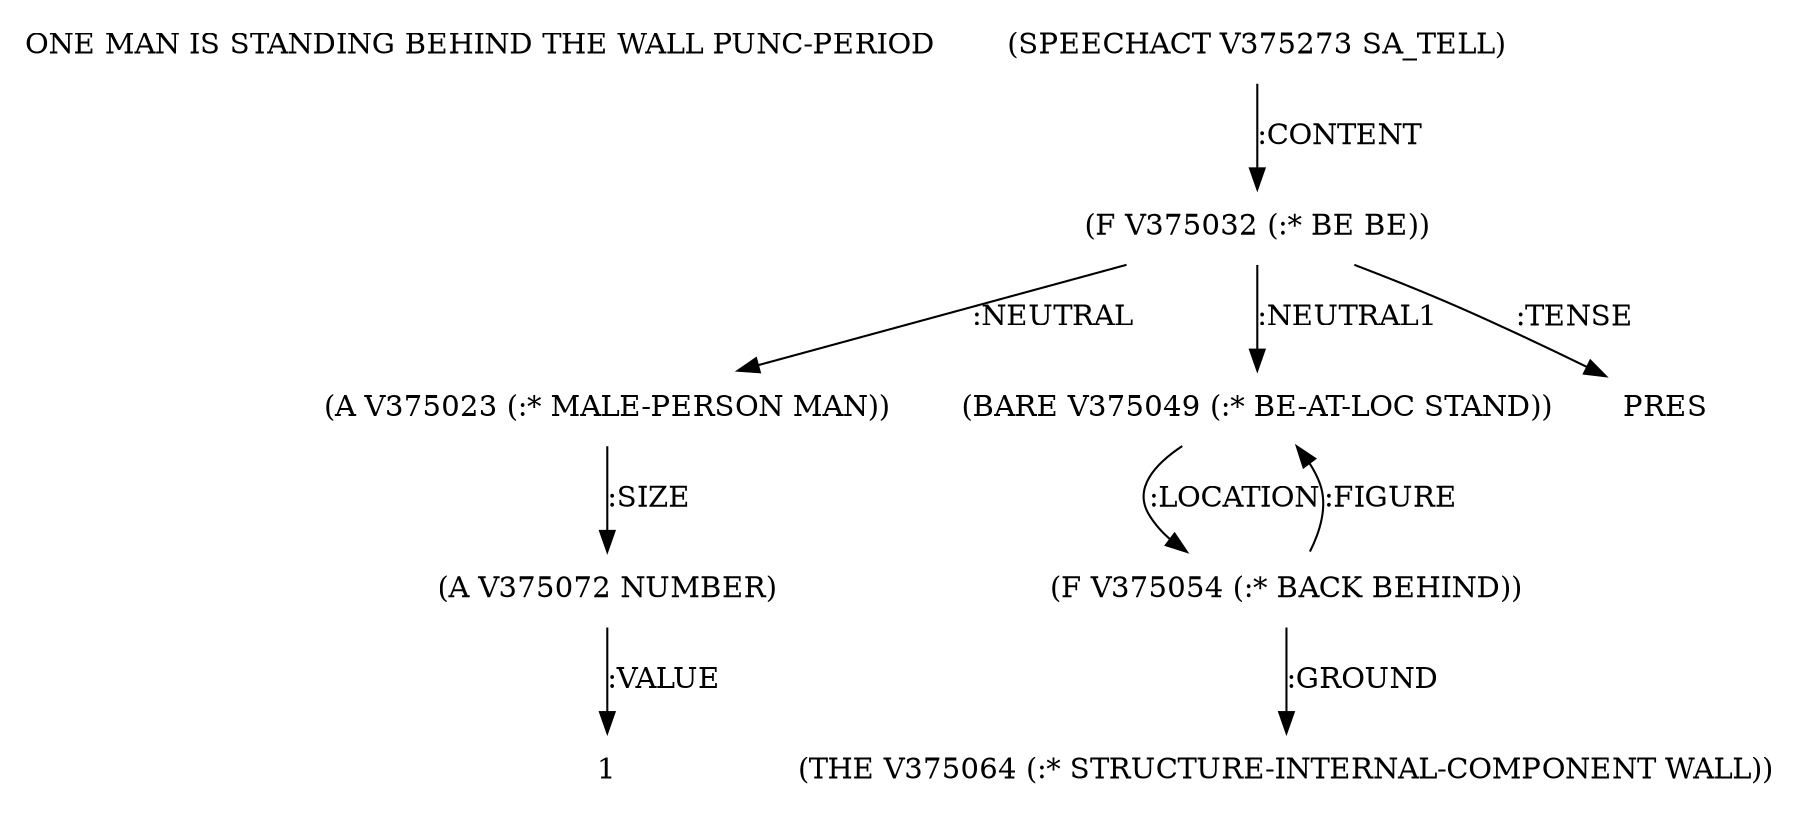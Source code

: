 digraph Terms {
  node [shape=none]
  "ONE MAN IS STANDING BEHIND THE WALL PUNC-PERIOD"
  "V375273" [label="(SPEECHACT V375273 SA_TELL)"]
  "V375273" -> "V375032" [label=":CONTENT"]
  "V375032" [label="(F V375032 (:* BE BE))"]
  "V375032" -> "V375023" [label=":NEUTRAL"]
  "V375032" -> "V375049" [label=":NEUTRAL1"]
  "V375032" -> "NT375769" [label=":TENSE"]
  "NT375769" [label="PRES"]
  "V375023" [label="(A V375023 (:* MALE-PERSON MAN))"]
  "V375023" -> "V375072" [label=":SIZE"]
  "V375072" [label="(A V375072 NUMBER)"]
  "V375072" -> "NT375770" [label=":VALUE"]
  "NT375770" [label="1"]
  "V375049" [label="(BARE V375049 (:* BE-AT-LOC STAND))"]
  "V375049" -> "V375054" [label=":LOCATION"]
  "V375054" [label="(F V375054 (:* BACK BEHIND))"]
  "V375054" -> "V375064" [label=":GROUND"]
  "V375054" -> "V375049" [label=":FIGURE"]
  "V375064" [label="(THE V375064 (:* STRUCTURE-INTERNAL-COMPONENT WALL))"]
}
